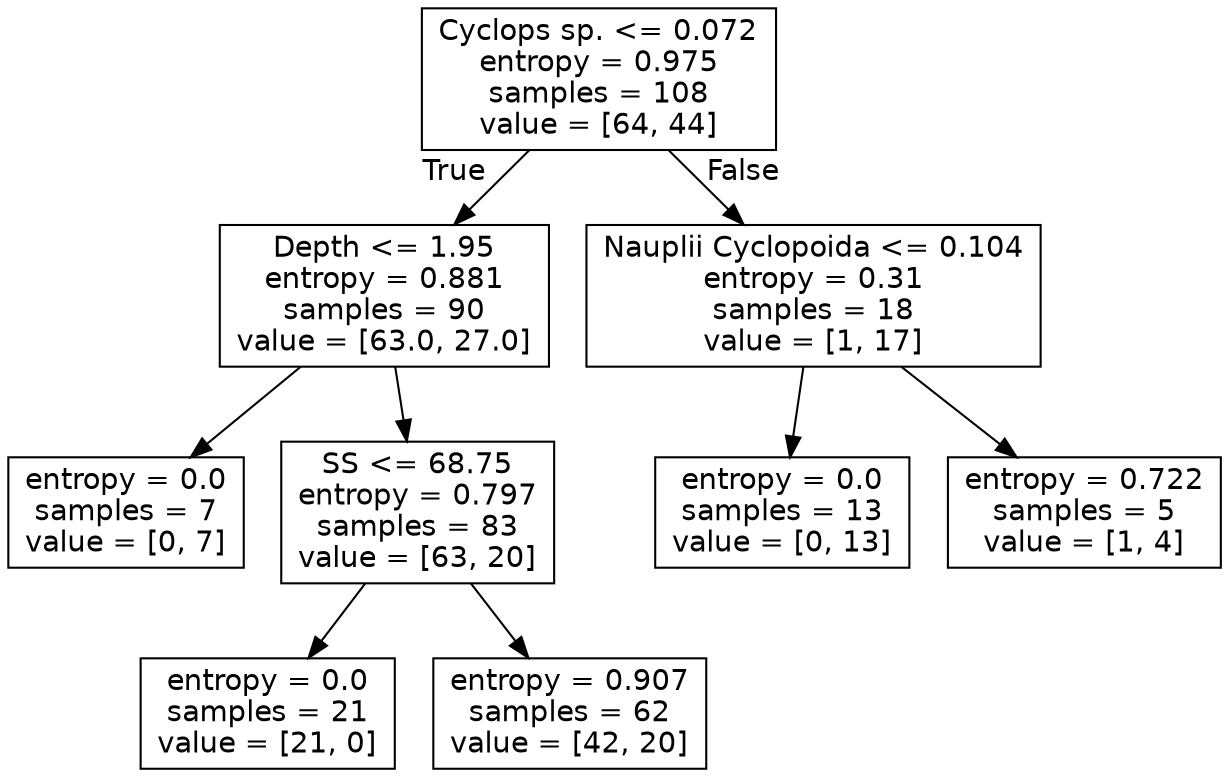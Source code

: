 digraph Tree {
node [shape=box, fontname="helvetica"] ;
edge [fontname="helvetica"] ;
0 [label="Cyclops sp. <= 0.072\nentropy = 0.975\nsamples = 108\nvalue = [64, 44]"] ;
1 [label="Depth <= 1.95\nentropy = 0.881\nsamples = 90\nvalue = [63.0, 27.0]"] ;
0 -> 1 [labeldistance=2.5, labelangle=45, headlabel="True"] ;
2 [label="entropy = 0.0\nsamples = 7\nvalue = [0, 7]"] ;
1 -> 2 ;
3 [label="SS <= 68.75\nentropy = 0.797\nsamples = 83\nvalue = [63, 20]"] ;
1 -> 3 ;
4 [label="entropy = 0.0\nsamples = 21\nvalue = [21, 0]"] ;
3 -> 4 ;
5 [label="entropy = 0.907\nsamples = 62\nvalue = [42, 20]"] ;
3 -> 5 ;
6 [label="Nauplii Cyclopoida <= 0.104\nentropy = 0.31\nsamples = 18\nvalue = [1, 17]"] ;
0 -> 6 [labeldistance=2.5, labelangle=-45, headlabel="False"] ;
7 [label="entropy = 0.0\nsamples = 13\nvalue = [0, 13]"] ;
6 -> 7 ;
8 [label="entropy = 0.722\nsamples = 5\nvalue = [1, 4]"] ;
6 -> 8 ;
}